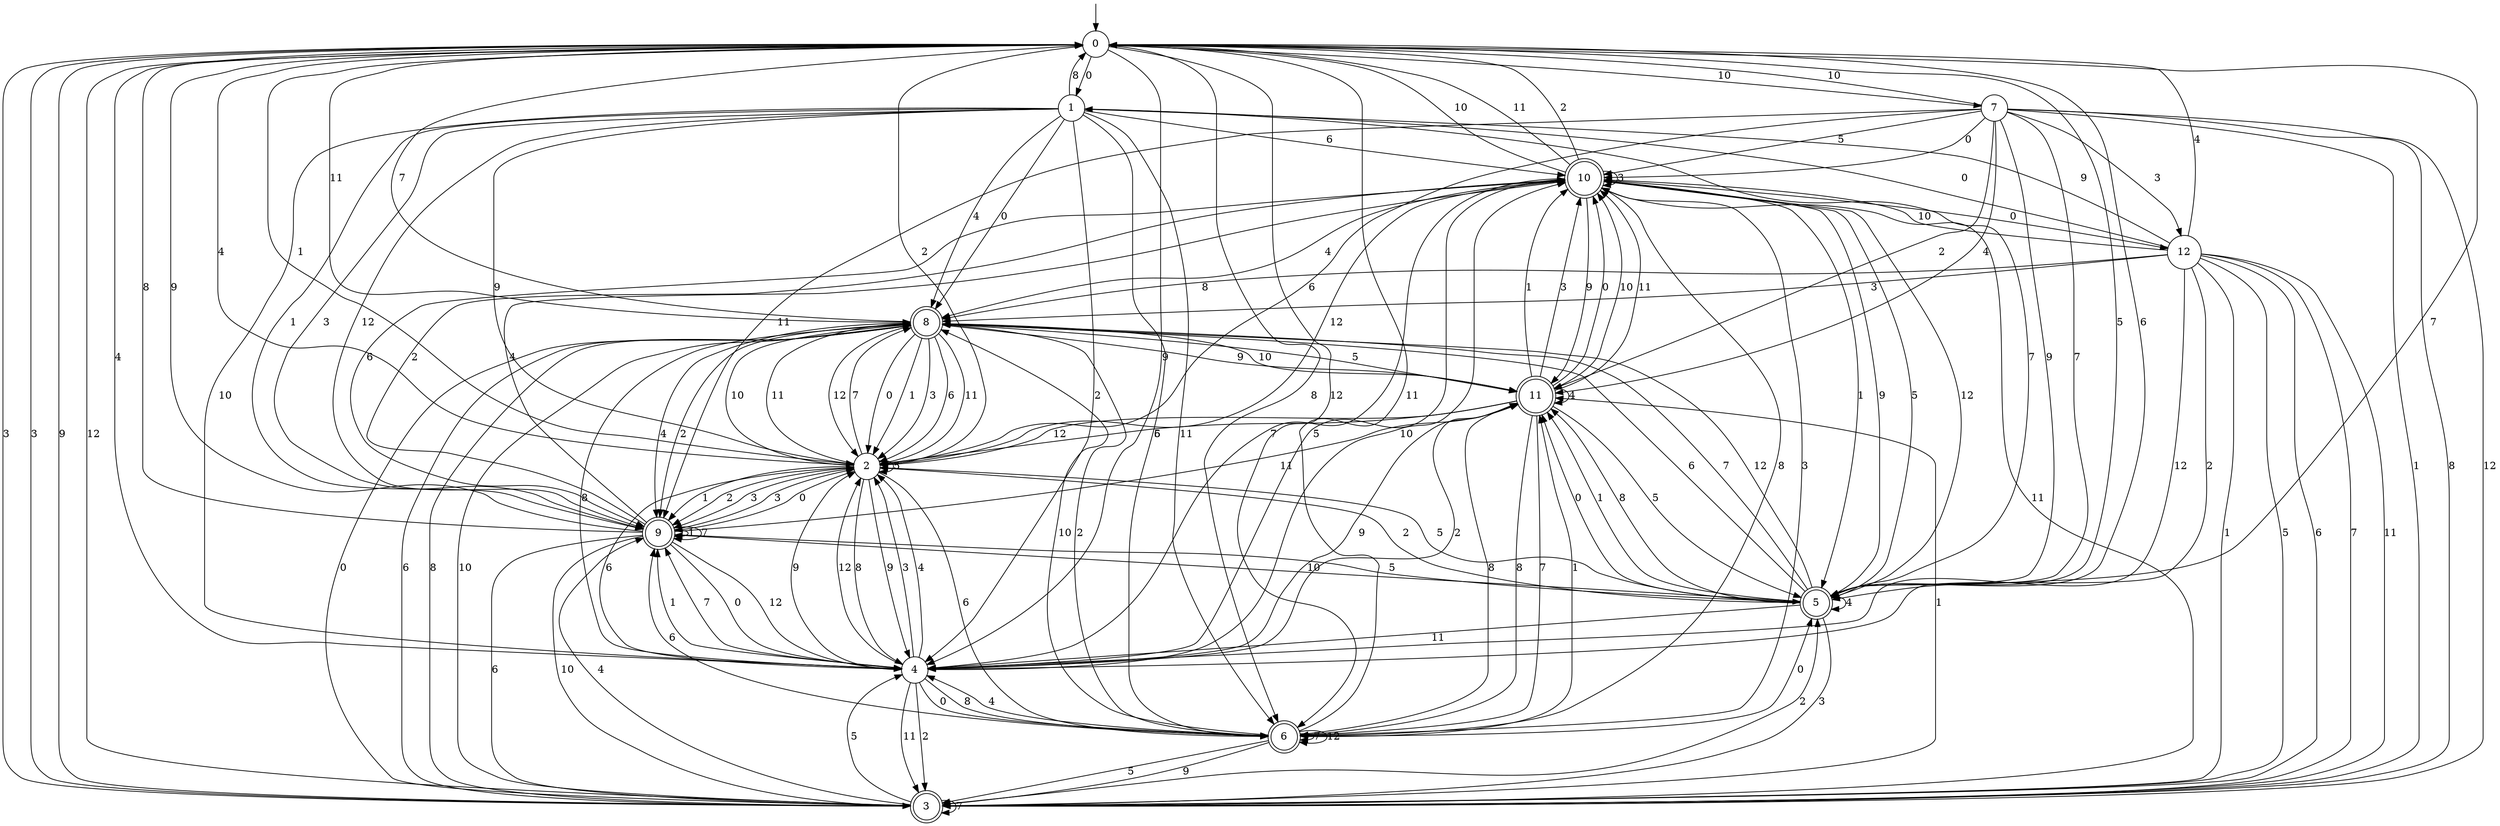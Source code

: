digraph g {

	s0 [shape="circle" label="0"];
	s1 [shape="circle" label="1"];
	s2 [shape="circle" label="2"];
	s3 [shape="doublecircle" label="3"];
	s4 [shape="circle" label="4"];
	s5 [shape="doublecircle" label="5"];
	s6 [shape="doublecircle" label="6"];
	s7 [shape="circle" label="7"];
	s8 [shape="doublecircle" label="8"];
	s9 [shape="doublecircle" label="9"];
	s10 [shape="doublecircle" label="10"];
	s11 [shape="doublecircle" label="11"];
	s12 [shape="circle" label="12"];
	s0 -> s1 [label="0"];
	s0 -> s2 [label="1"];
	s0 -> s2 [label="2"];
	s0 -> s3 [label="3"];
	s0 -> s4 [label="4"];
	s0 -> s5 [label="5"];
	s0 -> s5 [label="6"];
	s0 -> s5 [label="7"];
	s0 -> s6 [label="8"];
	s0 -> s4 [label="9"];
	s0 -> s7 [label="10"];
	s0 -> s8 [label="11"];
	s0 -> s6 [label="12"];
	s1 -> s8 [label="0"];
	s1 -> s9 [label="1"];
	s1 -> s4 [label="2"];
	s1 -> s9 [label="3"];
	s1 -> s8 [label="4"];
	s1 -> s6 [label="5"];
	s1 -> s10 [label="6"];
	s1 -> s5 [label="7"];
	s1 -> s0 [label="8"];
	s1 -> s2 [label="9"];
	s1 -> s4 [label="10"];
	s1 -> s6 [label="11"];
	s1 -> s9 [label="12"];
	s2 -> s9 [label="0"];
	s2 -> s9 [label="1"];
	s2 -> s9 [label="2"];
	s2 -> s9 [label="3"];
	s2 -> s0 [label="4"];
	s2 -> s2 [label="5"];
	s2 -> s6 [label="6"];
	s2 -> s8 [label="7"];
	s2 -> s4 [label="8"];
	s2 -> s4 [label="9"];
	s2 -> s8 [label="10"];
	s2 -> s8 [label="11"];
	s2 -> s10 [label="12"];
	s3 -> s8 [label="0"];
	s3 -> s11 [label="1"];
	s3 -> s5 [label="2"];
	s3 -> s0 [label="3"];
	s3 -> s9 [label="4"];
	s3 -> s4 [label="5"];
	s3 -> s8 [label="6"];
	s3 -> s3 [label="7"];
	s3 -> s8 [label="8"];
	s3 -> s0 [label="9"];
	s3 -> s8 [label="10"];
	s3 -> s10 [label="11"];
	s3 -> s0 [label="12"];
	s4 -> s6 [label="0"];
	s4 -> s9 [label="1"];
	s4 -> s3 [label="2"];
	s4 -> s2 [label="3"];
	s4 -> s2 [label="4"];
	s4 -> s10 [label="5"];
	s4 -> s2 [label="6"];
	s4 -> s9 [label="7"];
	s4 -> s6 [label="8"];
	s4 -> s2 [label="9"];
	s4 -> s10 [label="10"];
	s4 -> s3 [label="11"];
	s4 -> s2 [label="12"];
	s5 -> s11 [label="0"];
	s5 -> s11 [label="1"];
	s5 -> s2 [label="2"];
	s5 -> s3 [label="3"];
	s5 -> s5 [label="4"];
	s5 -> s2 [label="5"];
	s5 -> s8 [label="6"];
	s5 -> s8 [label="7"];
	s5 -> s11 [label="8"];
	s5 -> s10 [label="9"];
	s5 -> s9 [label="10"];
	s5 -> s4 [label="11"];
	s5 -> s8 [label="12"];
	s6 -> s5 [label="0"];
	s6 -> s11 [label="1"];
	s6 -> s8 [label="2"];
	s6 -> s10 [label="3"];
	s6 -> s4 [label="4"];
	s6 -> s3 [label="5"];
	s6 -> s9 [label="6"];
	s6 -> s6 [label="7"];
	s6 -> s11 [label="8"];
	s6 -> s3 [label="9"];
	s6 -> s8 [label="10"];
	s6 -> s0 [label="11"];
	s6 -> s6 [label="12"];
	s7 -> s10 [label="0"];
	s7 -> s3 [label="1"];
	s7 -> s11 [label="2"];
	s7 -> s12 [label="3"];
	s7 -> s11 [label="4"];
	s7 -> s10 [label="5"];
	s7 -> s2 [label="6"];
	s7 -> s5 [label="7"];
	s7 -> s3 [label="8"];
	s7 -> s5 [label="9"];
	s7 -> s0 [label="10"];
	s7 -> s9 [label="11"];
	s7 -> s3 [label="12"];
	s8 -> s2 [label="0"];
	s8 -> s2 [label="1"];
	s8 -> s9 [label="2"];
	s8 -> s2 [label="3"];
	s8 -> s9 [label="4"];
	s8 -> s11 [label="5"];
	s8 -> s2 [label="6"];
	s8 -> s0 [label="7"];
	s8 -> s4 [label="8"];
	s8 -> s11 [label="9"];
	s8 -> s11 [label="10"];
	s8 -> s2 [label="11"];
	s8 -> s2 [label="12"];
	s9 -> s4 [label="0"];
	s9 -> s9 [label="1"];
	s9 -> s10 [label="2"];
	s9 -> s2 [label="3"];
	s9 -> s10 [label="4"];
	s9 -> s5 [label="5"];
	s9 -> s3 [label="6"];
	s9 -> s9 [label="7"];
	s9 -> s0 [label="8"];
	s9 -> s0 [label="9"];
	s9 -> s3 [label="10"];
	s9 -> s11 [label="11"];
	s9 -> s4 [label="12"];
	s10 -> s12 [label="0"];
	s10 -> s5 [label="1"];
	s10 -> s0 [label="2"];
	s10 -> s10 [label="3"];
	s10 -> s8 [label="4"];
	s10 -> s5 [label="5"];
	s10 -> s9 [label="6"];
	s10 -> s4 [label="7"];
	s10 -> s6 [label="8"];
	s10 -> s11 [label="9"];
	s10 -> s0 [label="10"];
	s10 -> s0 [label="11"];
	s10 -> s5 [label="12"];
	s11 -> s10 [label="0"];
	s11 -> s10 [label="1"];
	s11 -> s4 [label="2"];
	s11 -> s10 [label="3"];
	s11 -> s11 [label="4"];
	s11 -> s5 [label="5"];
	s11 -> s2 [label="6"];
	s11 -> s6 [label="7"];
	s11 -> s6 [label="8"];
	s11 -> s4 [label="9"];
	s11 -> s10 [label="10"];
	s11 -> s10 [label="11"];
	s11 -> s2 [label="12"];
	s12 -> s1 [label="0"];
	s12 -> s3 [label="1"];
	s12 -> s4 [label="2"];
	s12 -> s8 [label="3"];
	s12 -> s0 [label="4"];
	s12 -> s3 [label="5"];
	s12 -> s3 [label="6"];
	s12 -> s3 [label="7"];
	s12 -> s8 [label="8"];
	s12 -> s1 [label="9"];
	s12 -> s10 [label="10"];
	s12 -> s3 [label="11"];
	s12 -> s4 [label="12"];

__start0 [label="" shape="none" width="0" height="0"];
__start0 -> s0;

}
